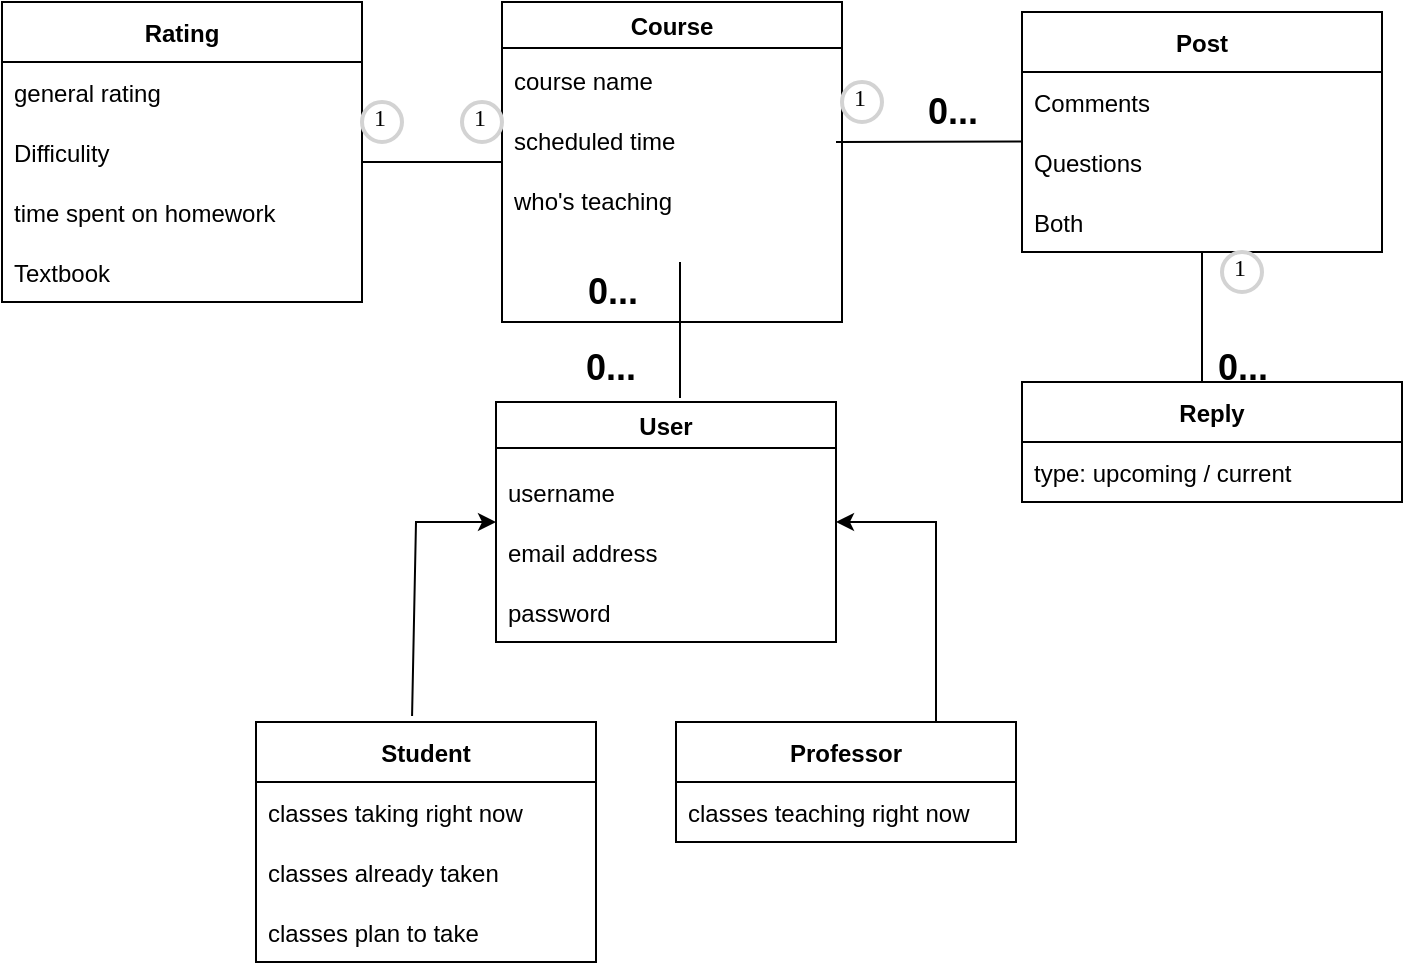 <mxfile version="20.5.3" type="github">
  <diagram id="fjUW5t_5JLLUhY-h7Qe-" name="Page-1">
    <mxGraphModel dx="1162" dy="500" grid="1" gridSize="10" guides="1" tooltips="1" connect="1" arrows="1" fold="1" page="1" pageScale="1" pageWidth="1169" pageHeight="827" math="0" shadow="0">
      <root>
        <mxCell id="0" />
        <mxCell id="1" parent="0" />
        <mxCell id="kky1PcArdZweyAwJxnqO-1" value="Post" style="swimlane;fontStyle=1;childLayout=stackLayout;horizontal=1;startSize=30;horizontalStack=0;resizeParent=1;resizeParentMax=0;resizeLast=0;collapsible=1;marginBottom=0;" parent="1" vertex="1">
          <mxGeometry x="950" y="65" width="180" height="120" as="geometry" />
        </mxCell>
        <mxCell id="kky1PcArdZweyAwJxnqO-2" value="Comments" style="text;strokeColor=none;fillColor=none;align=left;verticalAlign=middle;spacingLeft=4;spacingRight=4;overflow=hidden;points=[[0,0.5],[1,0.5]];portConstraint=eastwest;rotatable=0;" parent="kky1PcArdZweyAwJxnqO-1" vertex="1">
          <mxGeometry y="30" width="180" height="30" as="geometry" />
        </mxCell>
        <mxCell id="kky1PcArdZweyAwJxnqO-3" value="Questions" style="text;strokeColor=none;fillColor=none;align=left;verticalAlign=middle;spacingLeft=4;spacingRight=4;overflow=hidden;points=[[0,0.5],[1,0.5]];portConstraint=eastwest;rotatable=0;" parent="kky1PcArdZweyAwJxnqO-1" vertex="1">
          <mxGeometry y="60" width="180" height="30" as="geometry" />
        </mxCell>
        <mxCell id="kky1PcArdZweyAwJxnqO-4" value="Both" style="text;strokeColor=none;fillColor=none;align=left;verticalAlign=middle;spacingLeft=4;spacingRight=4;overflow=hidden;points=[[0,0.5],[1,0.5]];portConstraint=eastwest;rotatable=0;" parent="kky1PcArdZweyAwJxnqO-1" vertex="1">
          <mxGeometry y="90" width="180" height="30" as="geometry" />
        </mxCell>
        <mxCell id="Z6ECKYtboV5xlG9ciu33-2" value="Course" style="swimlane;" parent="1" vertex="1">
          <mxGeometry x="690" y="60" width="170" height="160" as="geometry" />
        </mxCell>
        <mxCell id="jroqzPMtuXsRnTmYKwKe-5" value="course name" style="text;strokeColor=none;fillColor=none;align=left;verticalAlign=middle;spacingLeft=4;spacingRight=4;overflow=hidden;points=[[0,0.5],[1,0.5]];portConstraint=eastwest;rotatable=0;" parent="Z6ECKYtboV5xlG9ciu33-2" vertex="1">
          <mxGeometry y="24" width="80" height="30" as="geometry" />
        </mxCell>
        <mxCell id="jroqzPMtuXsRnTmYKwKe-6" value="scheduled time" style="text;strokeColor=none;fillColor=none;align=left;verticalAlign=middle;spacingLeft=4;spacingRight=4;overflow=hidden;points=[[0,0.5],[1,0.5]];portConstraint=eastwest;rotatable=0;" parent="Z6ECKYtboV5xlG9ciu33-2" vertex="1">
          <mxGeometry y="54" width="100" height="30" as="geometry" />
        </mxCell>
        <mxCell id="jroqzPMtuXsRnTmYKwKe-7" value="who&#39;s teaching" style="text;strokeColor=none;fillColor=none;align=left;verticalAlign=middle;spacingLeft=4;spacingRight=4;overflow=hidden;points=[[0,0.5],[1,0.5]];portConstraint=eastwest;rotatable=0;" parent="Z6ECKYtboV5xlG9ciu33-2" vertex="1">
          <mxGeometry y="84" width="100" height="30" as="geometry" />
        </mxCell>
        <mxCell id="1KK6vJ_WBLjKNo60QI75-4" value="1" style="ellipse;whiteSpace=wrap;html=1;aspect=fixed;strokeWidth=2;fontFamily=Tahoma;spacingBottom=4;spacingRight=2;strokeColor=#d3d3d3;" parent="Z6ECKYtboV5xlG9ciu33-2" vertex="1">
          <mxGeometry x="-20" y="50" width="20" height="20" as="geometry" />
        </mxCell>
        <mxCell id="gSp8jWfmZHB-U6Hv9HbH-5" value="&lt;b&gt;&lt;font style=&quot;font-size: 18px;&quot;&gt;0...&lt;/font&gt;&lt;/b&gt;" style="text;html=1;align=center;verticalAlign=middle;resizable=0;points=[];autosize=1;strokeColor=none;fillColor=none;" vertex="1" parent="Z6ECKYtboV5xlG9ciu33-2">
          <mxGeometry x="30" y="130" width="50" height="30" as="geometry" />
        </mxCell>
        <mxCell id="kky1PcArdZweyAwJxnqO-14" value="Reply" style="swimlane;fontStyle=1;childLayout=stackLayout;horizontal=1;startSize=30;horizontalStack=0;resizeParent=1;resizeParentMax=0;resizeLast=0;collapsible=1;marginBottom=0;" parent="1" vertex="1">
          <mxGeometry x="950" y="250" width="190" height="60" as="geometry" />
        </mxCell>
        <mxCell id="kky1PcArdZweyAwJxnqO-15" value="type: upcoming / current" style="text;strokeColor=none;fillColor=none;align=left;verticalAlign=middle;spacingLeft=4;spacingRight=4;overflow=hidden;points=[[0,0.5],[1,0.5]];portConstraint=eastwest;rotatable=0;" parent="kky1PcArdZweyAwJxnqO-14" vertex="1">
          <mxGeometry y="30" width="190" height="30" as="geometry" />
        </mxCell>
        <mxCell id="kky1PcArdZweyAwJxnqO-27" value="Rating" style="swimlane;fontStyle=1;childLayout=stackLayout;horizontal=1;startSize=30;horizontalStack=0;resizeParent=1;resizeParentMax=0;resizeLast=0;collapsible=1;marginBottom=0;" parent="1" vertex="1">
          <mxGeometry x="440" y="60" width="180" height="150" as="geometry" />
        </mxCell>
        <mxCell id="kky1PcArdZweyAwJxnqO-28" value="general rating " style="text;strokeColor=none;fillColor=none;align=left;verticalAlign=middle;spacingLeft=4;spacingRight=4;overflow=hidden;points=[[0,0.5],[1,0.5]];portConstraint=eastwest;rotatable=0;" parent="kky1PcArdZweyAwJxnqO-27" vertex="1">
          <mxGeometry y="30" width="180" height="30" as="geometry" />
        </mxCell>
        <mxCell id="kky1PcArdZweyAwJxnqO-29" value="Difficulity " style="text;strokeColor=none;fillColor=none;align=left;verticalAlign=middle;spacingLeft=4;spacingRight=4;overflow=hidden;points=[[0,0.5],[1,0.5]];portConstraint=eastwest;rotatable=0;" parent="kky1PcArdZweyAwJxnqO-27" vertex="1">
          <mxGeometry y="60" width="180" height="30" as="geometry" />
        </mxCell>
        <mxCell id="kky1PcArdZweyAwJxnqO-30" value="time spent on homework" style="text;strokeColor=none;fillColor=none;align=left;verticalAlign=middle;spacingLeft=4;spacingRight=4;overflow=hidden;points=[[0,0.5],[1,0.5]];portConstraint=eastwest;rotatable=0;" parent="kky1PcArdZweyAwJxnqO-27" vertex="1">
          <mxGeometry y="90" width="180" height="30" as="geometry" />
        </mxCell>
        <mxCell id="nMA1DD51LWFkHTnTGEwO-1" value="Textbook" style="text;strokeColor=none;fillColor=none;align=left;verticalAlign=middle;spacingLeft=4;spacingRight=4;overflow=hidden;points=[[0,0.5],[1,0.5]];portConstraint=eastwest;rotatable=0;" parent="kky1PcArdZweyAwJxnqO-27" vertex="1">
          <mxGeometry y="120" width="180" height="30" as="geometry" />
        </mxCell>
        <mxCell id="WUgLFeIccOkSj3ZAhFew-2" value="" style="shape=image;html=1;verticalAlign=top;verticalLabelPosition=bottom;labelBackgroundColor=#ffffff;imageAspect=0;aspect=fixed;image=https://cdn2.iconfinder.com/data/icons/css-vol-1/24/asterisk-128.png" parent="1" vertex="1">
          <mxGeometry x="751" y="230" width="28" height="28" as="geometry" />
        </mxCell>
        <mxCell id="1KK6vJ_WBLjKNo60QI75-1" value="" style="shape=image;html=1;verticalAlign=top;verticalLabelPosition=bottom;labelBackgroundColor=#ffffff;imageAspect=0;aspect=fixed;image=https://cdn2.iconfinder.com/data/icons/css-vol-1/24/asterisk-128.png" parent="1" vertex="1">
          <mxGeometry x="922" y="102" width="28" height="28" as="geometry" />
        </mxCell>
        <mxCell id="1KK6vJ_WBLjKNo60QI75-2" value="1" style="ellipse;whiteSpace=wrap;html=1;aspect=fixed;strokeWidth=2;fontFamily=Tahoma;spacingBottom=4;spacingRight=2;strokeColor=#d3d3d3;" parent="1" vertex="1">
          <mxGeometry x="860" y="100" width="20" height="20" as="geometry" />
        </mxCell>
        <mxCell id="1KK6vJ_WBLjKNo60QI75-3" value="1" style="ellipse;whiteSpace=wrap;html=1;aspect=fixed;strokeWidth=2;fontFamily=Tahoma;spacingBottom=4;spacingRight=2;strokeColor=#d3d3d3;" parent="1" vertex="1">
          <mxGeometry x="620" y="110" width="20" height="20" as="geometry" />
        </mxCell>
        <mxCell id="LrFp2MNr6xiT245RsmSn-3" value="&lt;b&gt;&lt;font style=&quot;font-size: 18px;&quot;&gt;0...&lt;/font&gt;&lt;/b&gt;" style="text;html=1;align=center;verticalAlign=middle;resizable=0;points=[];autosize=1;strokeColor=none;fillColor=none;" parent="1" vertex="1">
          <mxGeometry x="719" y="228" width="50" height="30" as="geometry" />
        </mxCell>
        <mxCell id="LrFp2MNr6xiT245RsmSn-4" value="&lt;b&gt;&lt;font style=&quot;font-size: 18px;&quot;&gt;0...&lt;/font&gt;&lt;/b&gt;" style="text;html=1;align=center;verticalAlign=middle;resizable=0;points=[];autosize=1;strokeColor=none;fillColor=none;" parent="1" vertex="1">
          <mxGeometry x="890" y="100" width="50" height="30" as="geometry" />
        </mxCell>
        <mxCell id="gSp8jWfmZHB-U6Hv9HbH-1" value="" style="endArrow=none;html=1;rounded=0;exitX=1;exitY=1;exitDx=0;exitDy=0;" edge="1" parent="1" source="WUgLFeIccOkSj3ZAhFew-2">
          <mxGeometry width="50" height="50" relative="1" as="geometry">
            <mxPoint x="780" y="250" as="sourcePoint" />
            <mxPoint x="779" y="190" as="targetPoint" />
          </mxGeometry>
        </mxCell>
        <mxCell id="gSp8jWfmZHB-U6Hv9HbH-4" value="" style="shape=image;html=1;verticalAlign=top;verticalLabelPosition=bottom;labelBackgroundColor=#ffffff;imageAspect=0;aspect=fixed;image=https://cdn2.iconfinder.com/data/icons/css-vol-1/24/asterisk-128.png" vertex="1" parent="1">
          <mxGeometry x="760" y="190" width="28" height="28" as="geometry" />
        </mxCell>
        <mxCell id="gSp8jWfmZHB-U6Hv9HbH-6" value="" style="endArrow=none;html=1;rounded=0;fontSize=36;" edge="1" parent="1">
          <mxGeometry width="50" height="50" relative="1" as="geometry">
            <mxPoint x="620" y="140" as="sourcePoint" />
            <mxPoint x="690" y="140" as="targetPoint" />
          </mxGeometry>
        </mxCell>
        <mxCell id="gSp8jWfmZHB-U6Hv9HbH-7" value="User" style="swimlane;" vertex="1" parent="1">
          <mxGeometry x="687" y="260" width="170" height="120" as="geometry">
            <mxRectangle x="340" y="70" width="70" height="30" as="alternateBounds" />
          </mxGeometry>
        </mxCell>
        <mxCell id="gSp8jWfmZHB-U6Hv9HbH-8" value="username" style="text;strokeColor=none;fillColor=none;align=left;verticalAlign=middle;spacingLeft=4;spacingRight=4;overflow=hidden;points=[[0,0.5],[1,0.5]];portConstraint=eastwest;rotatable=0;" vertex="1" parent="gSp8jWfmZHB-U6Hv9HbH-7">
          <mxGeometry y="30" width="80" height="30" as="geometry" />
        </mxCell>
        <mxCell id="gSp8jWfmZHB-U6Hv9HbH-9" value="email address" style="text;strokeColor=none;fillColor=none;align=left;verticalAlign=middle;spacingLeft=4;spacingRight=4;overflow=hidden;points=[[0,0.5],[1,0.5]];portConstraint=eastwest;rotatable=0;" vertex="1" parent="gSp8jWfmZHB-U6Hv9HbH-7">
          <mxGeometry y="60" width="100" height="30" as="geometry" />
        </mxCell>
        <mxCell id="gSp8jWfmZHB-U6Hv9HbH-10" value="password" style="text;strokeColor=none;fillColor=none;align=left;verticalAlign=middle;spacingLeft=4;spacingRight=4;overflow=hidden;points=[[0,0.5],[1,0.5]];portConstraint=eastwest;rotatable=0;" vertex="1" parent="gSp8jWfmZHB-U6Hv9HbH-7">
          <mxGeometry y="90" width="100" height="30" as="geometry" />
        </mxCell>
        <mxCell id="gSp8jWfmZHB-U6Hv9HbH-11" value="Professor" style="swimlane;fontStyle=1;childLayout=stackLayout;horizontal=1;startSize=30;horizontalStack=0;resizeParent=1;resizeParentMax=0;resizeLast=0;collapsible=1;marginBottom=0;" vertex="1" parent="1">
          <mxGeometry x="777" y="420" width="170" height="60" as="geometry" />
        </mxCell>
        <mxCell id="gSp8jWfmZHB-U6Hv9HbH-12" value="classes teaching right now" style="text;strokeColor=none;fillColor=none;align=left;verticalAlign=middle;spacingLeft=4;spacingRight=4;overflow=hidden;points=[[0,0.5],[1,0.5]];portConstraint=eastwest;rotatable=0;" vertex="1" parent="gSp8jWfmZHB-U6Hv9HbH-11">
          <mxGeometry y="30" width="170" height="30" as="geometry" />
        </mxCell>
        <mxCell id="gSp8jWfmZHB-U6Hv9HbH-13" value="Student" style="swimlane;fontStyle=1;childLayout=stackLayout;horizontal=1;startSize=30;horizontalStack=0;resizeParent=1;resizeParentMax=0;resizeLast=0;collapsible=1;marginBottom=0;" vertex="1" parent="1">
          <mxGeometry x="567" y="420" width="170" height="120" as="geometry" />
        </mxCell>
        <mxCell id="gSp8jWfmZHB-U6Hv9HbH-14" value="classes taking right now" style="text;strokeColor=none;fillColor=none;align=left;verticalAlign=middle;spacingLeft=4;spacingRight=4;overflow=hidden;points=[[0,0.5],[1,0.5]];portConstraint=eastwest;rotatable=0;" vertex="1" parent="gSp8jWfmZHB-U6Hv9HbH-13">
          <mxGeometry y="30" width="170" height="30" as="geometry" />
        </mxCell>
        <mxCell id="gSp8jWfmZHB-U6Hv9HbH-15" value="classes already taken" style="text;strokeColor=none;fillColor=none;align=left;verticalAlign=middle;spacingLeft=4;spacingRight=4;overflow=hidden;points=[[0,0.5],[1,0.5]];portConstraint=eastwest;rotatable=0;" vertex="1" parent="gSp8jWfmZHB-U6Hv9HbH-13">
          <mxGeometry y="60" width="170" height="30" as="geometry" />
        </mxCell>
        <mxCell id="gSp8jWfmZHB-U6Hv9HbH-16" value="classes plan to take" style="text;strokeColor=none;fillColor=none;align=left;verticalAlign=middle;spacingLeft=4;spacingRight=4;overflow=hidden;points=[[0,0.5],[1,0.5]];portConstraint=eastwest;rotatable=0;" vertex="1" parent="gSp8jWfmZHB-U6Hv9HbH-13">
          <mxGeometry y="90" width="170" height="30" as="geometry" />
        </mxCell>
        <mxCell id="gSp8jWfmZHB-U6Hv9HbH-17" value="" style="endArrow=classic;html=1;rounded=0;entryX=1;entryY=0.5;entryDx=0;entryDy=0;" edge="1" parent="1" target="gSp8jWfmZHB-U6Hv9HbH-7">
          <mxGeometry width="50" height="50" relative="1" as="geometry">
            <mxPoint x="907" y="420" as="sourcePoint" />
            <mxPoint x="907" y="320" as="targetPoint" />
            <Array as="points">
              <mxPoint x="907" y="320" />
            </Array>
          </mxGeometry>
        </mxCell>
        <mxCell id="gSp8jWfmZHB-U6Hv9HbH-18" value="" style="endArrow=classic;html=1;rounded=0;entryX=0;entryY=0.5;entryDx=0;entryDy=0;exitX=0.459;exitY=-0.025;exitDx=0;exitDy=0;exitPerimeter=0;" edge="1" parent="1" source="gSp8jWfmZHB-U6Hv9HbH-13" target="gSp8jWfmZHB-U6Hv9HbH-7">
          <mxGeometry width="50" height="50" relative="1" as="geometry">
            <mxPoint x="607" y="420" as="sourcePoint" />
            <mxPoint x="607" y="320" as="targetPoint" />
            <Array as="points">
              <mxPoint x="647" y="320" />
            </Array>
          </mxGeometry>
        </mxCell>
        <mxCell id="gSp8jWfmZHB-U6Hv9HbH-23" value="" style="endArrow=none;html=1;rounded=0;fontSize=36;entryX=0.001;entryY=0.025;entryDx=0;entryDy=0;entryPerimeter=0;" edge="1" parent="1">
          <mxGeometry width="50" height="50" relative="1" as="geometry">
            <mxPoint x="857" y="130" as="sourcePoint" />
            <mxPoint x="950.18" y="129.75" as="targetPoint" />
          </mxGeometry>
        </mxCell>
        <mxCell id="gSp8jWfmZHB-U6Hv9HbH-24" value="" style="endArrow=none;html=1;rounded=0;fontSize=36;" edge="1" parent="1" target="kky1PcArdZweyAwJxnqO-4">
          <mxGeometry width="50" height="50" relative="1" as="geometry">
            <mxPoint x="1040" y="250" as="sourcePoint" />
            <mxPoint x="1040" y="190" as="targetPoint" />
          </mxGeometry>
        </mxCell>
        <mxCell id="gSp8jWfmZHB-U6Hv9HbH-25" value="1" style="ellipse;whiteSpace=wrap;html=1;aspect=fixed;strokeWidth=2;fontFamily=Tahoma;spacingBottom=4;spacingRight=2;strokeColor=#d3d3d3;" vertex="1" parent="1">
          <mxGeometry x="1050" y="185" width="20" height="20" as="geometry" />
        </mxCell>
        <mxCell id="gSp8jWfmZHB-U6Hv9HbH-26" value="&lt;b&gt;&lt;font style=&quot;font-size: 18px;&quot;&gt;0...&lt;/font&gt;&lt;/b&gt;" style="text;html=1;align=center;verticalAlign=middle;resizable=0;points=[];autosize=1;strokeColor=none;fillColor=none;" vertex="1" parent="1">
          <mxGeometry x="1035" y="228" width="50" height="30" as="geometry" />
        </mxCell>
        <mxCell id="gSp8jWfmZHB-U6Hv9HbH-28" value="" style="shape=image;html=1;verticalAlign=top;verticalLabelPosition=bottom;labelBackgroundColor=#ffffff;imageAspect=0;aspect=fixed;image=https://cdn2.iconfinder.com/data/icons/css-vol-1/24/asterisk-128.png" vertex="1" parent="1">
          <mxGeometry x="1070" y="229" width="28" height="28" as="geometry" />
        </mxCell>
      </root>
    </mxGraphModel>
  </diagram>
</mxfile>
